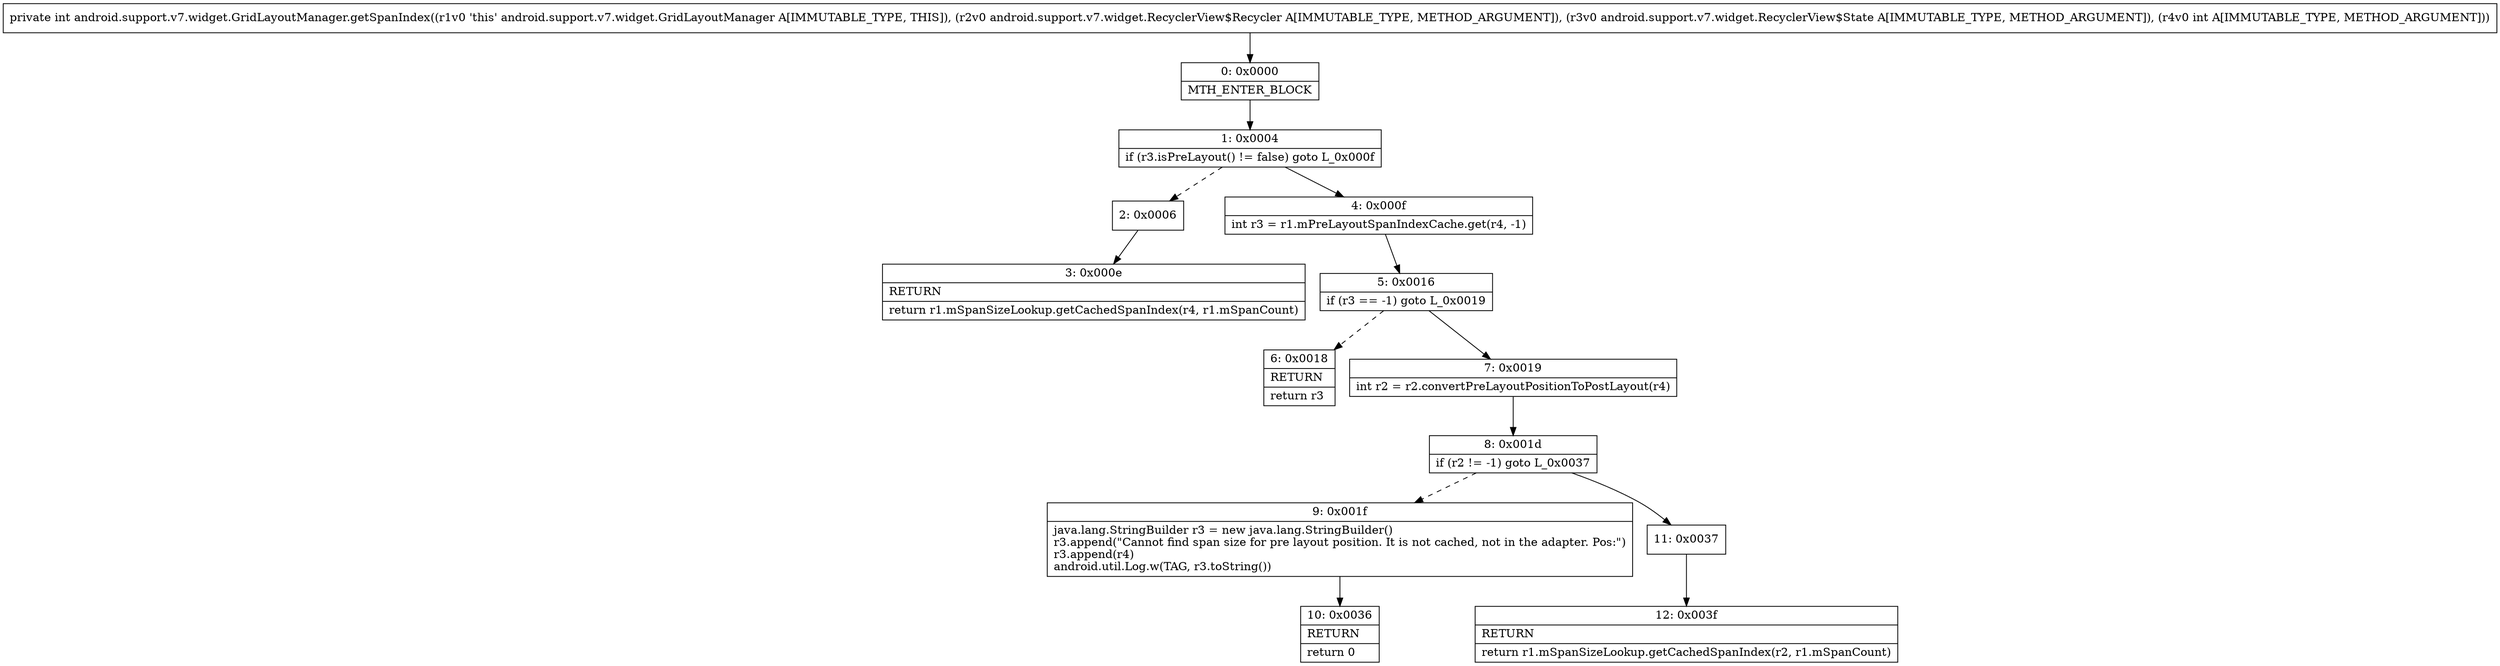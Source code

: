digraph "CFG forandroid.support.v7.widget.GridLayoutManager.getSpanIndex(Landroid\/support\/v7\/widget\/RecyclerView$Recycler;Landroid\/support\/v7\/widget\/RecyclerView$State;I)I" {
Node_0 [shape=record,label="{0\:\ 0x0000|MTH_ENTER_BLOCK\l}"];
Node_1 [shape=record,label="{1\:\ 0x0004|if (r3.isPreLayout() != false) goto L_0x000f\l}"];
Node_2 [shape=record,label="{2\:\ 0x0006}"];
Node_3 [shape=record,label="{3\:\ 0x000e|RETURN\l|return r1.mSpanSizeLookup.getCachedSpanIndex(r4, r1.mSpanCount)\l}"];
Node_4 [shape=record,label="{4\:\ 0x000f|int r3 = r1.mPreLayoutSpanIndexCache.get(r4, \-1)\l}"];
Node_5 [shape=record,label="{5\:\ 0x0016|if (r3 == \-1) goto L_0x0019\l}"];
Node_6 [shape=record,label="{6\:\ 0x0018|RETURN\l|return r3\l}"];
Node_7 [shape=record,label="{7\:\ 0x0019|int r2 = r2.convertPreLayoutPositionToPostLayout(r4)\l}"];
Node_8 [shape=record,label="{8\:\ 0x001d|if (r2 != \-1) goto L_0x0037\l}"];
Node_9 [shape=record,label="{9\:\ 0x001f|java.lang.StringBuilder r3 = new java.lang.StringBuilder()\lr3.append(\"Cannot find span size for pre layout position. It is not cached, not in the adapter. Pos:\")\lr3.append(r4)\landroid.util.Log.w(TAG, r3.toString())\l}"];
Node_10 [shape=record,label="{10\:\ 0x0036|RETURN\l|return 0\l}"];
Node_11 [shape=record,label="{11\:\ 0x0037}"];
Node_12 [shape=record,label="{12\:\ 0x003f|RETURN\l|return r1.mSpanSizeLookup.getCachedSpanIndex(r2, r1.mSpanCount)\l}"];
MethodNode[shape=record,label="{private int android.support.v7.widget.GridLayoutManager.getSpanIndex((r1v0 'this' android.support.v7.widget.GridLayoutManager A[IMMUTABLE_TYPE, THIS]), (r2v0 android.support.v7.widget.RecyclerView$Recycler A[IMMUTABLE_TYPE, METHOD_ARGUMENT]), (r3v0 android.support.v7.widget.RecyclerView$State A[IMMUTABLE_TYPE, METHOD_ARGUMENT]), (r4v0 int A[IMMUTABLE_TYPE, METHOD_ARGUMENT])) }"];
MethodNode -> Node_0;
Node_0 -> Node_1;
Node_1 -> Node_2[style=dashed];
Node_1 -> Node_4;
Node_2 -> Node_3;
Node_4 -> Node_5;
Node_5 -> Node_6[style=dashed];
Node_5 -> Node_7;
Node_7 -> Node_8;
Node_8 -> Node_9[style=dashed];
Node_8 -> Node_11;
Node_9 -> Node_10;
Node_11 -> Node_12;
}


